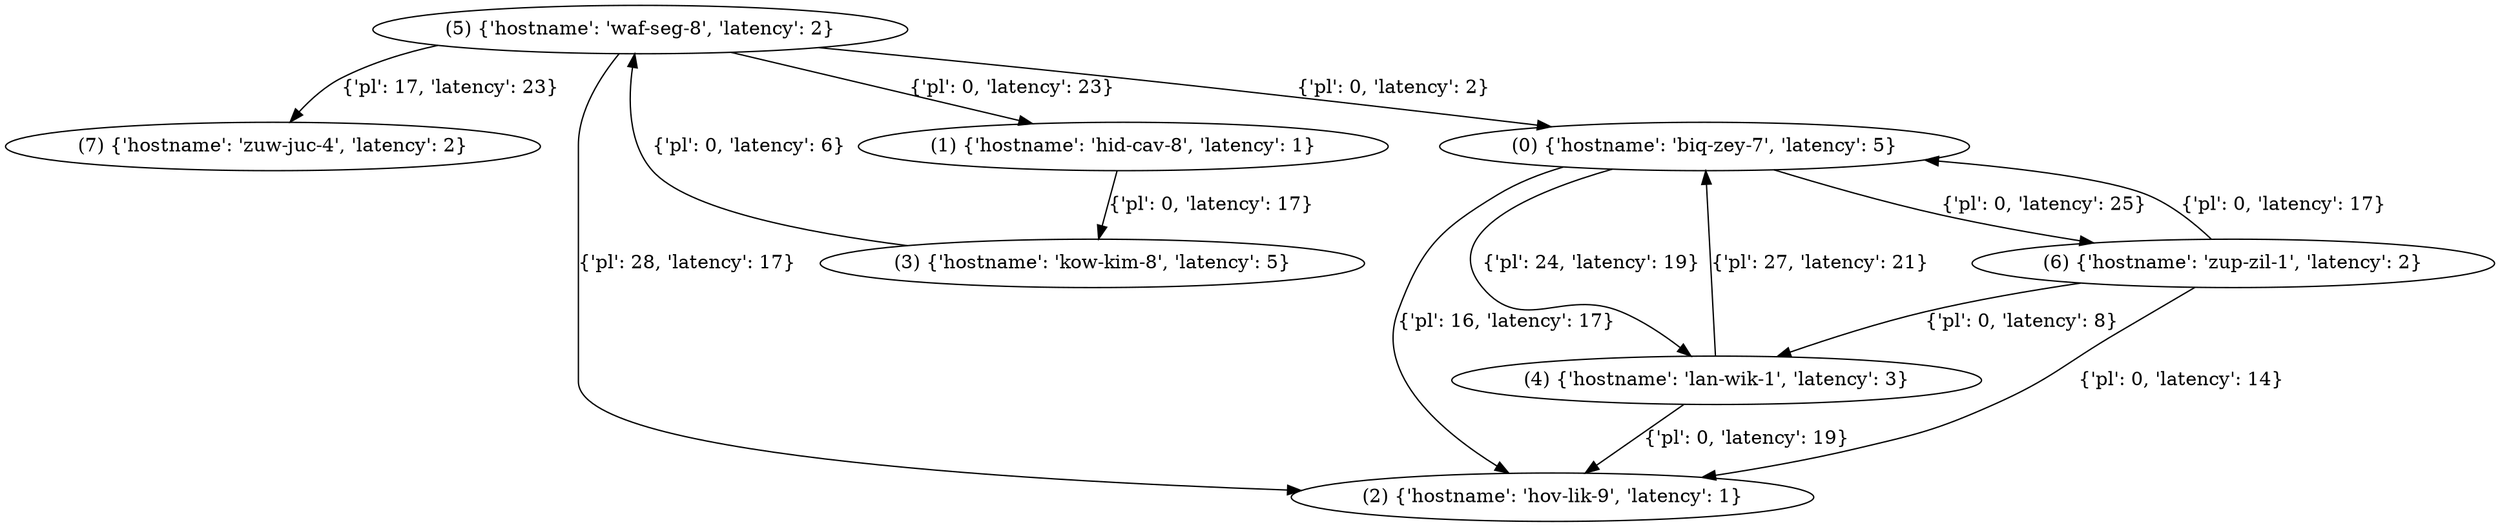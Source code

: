 digraph G {
  7 [label = "(7) {'hostname': 'zuw-juc-4', 'latency': 2}"]
  6 [label = "(6) {'hostname': 'zup-zil-1', 'latency': 2}"]
  5 [label = "(5) {'hostname': 'waf-seg-8', 'latency': 2}"]
  4 [label = "(4) {'hostname': 'lan-wik-1', 'latency': 3}"]
  3 [label = "(3) {'hostname': 'kow-kim-8', 'latency': 5}"]
  2 [label = "(2) {'hostname': 'hov-lik-9', 'latency': 1}"]
  1 [label = "(1) {'hostname': 'hid-cav-8', 'latency': 1}"]
  0 [label = "(0) {'hostname': 'biq-zey-7', 'latency': 5}"]
  0 -> 2 [label = "{'pl': 16, 'latency': 17}"]
  0 -> 4 [label = "{'pl': 24, 'latency': 19}"]
  0 -> 6 [label = "{'pl': 0, 'latency': 25}"]
  1 -> 3 [label = "{'pl': 0, 'latency': 17}"]
  3 -> 5 [label = "{'pl': 0, 'latency': 6}"]
  4 -> 0 [label = "{'pl': 27, 'latency': 21}"]
  4 -> 2 [label = "{'pl': 0, 'latency': 19}"]
  5 -> 0 [label = "{'pl': 0, 'latency': 2}"]
  5 -> 1 [label = "{'pl': 0, 'latency': 23}"]
  5 -> 2 [label = "{'pl': 28, 'latency': 17}"]
  5 -> 7 [label = "{'pl': 17, 'latency': 23}"]
  6 -> 0 [label = "{'pl': 0, 'latency': 17}"]
  6 -> 2 [label = "{'pl': 0, 'latency': 14}"]
  6 -> 4 [label = "{'pl': 0, 'latency': 8}"]
}